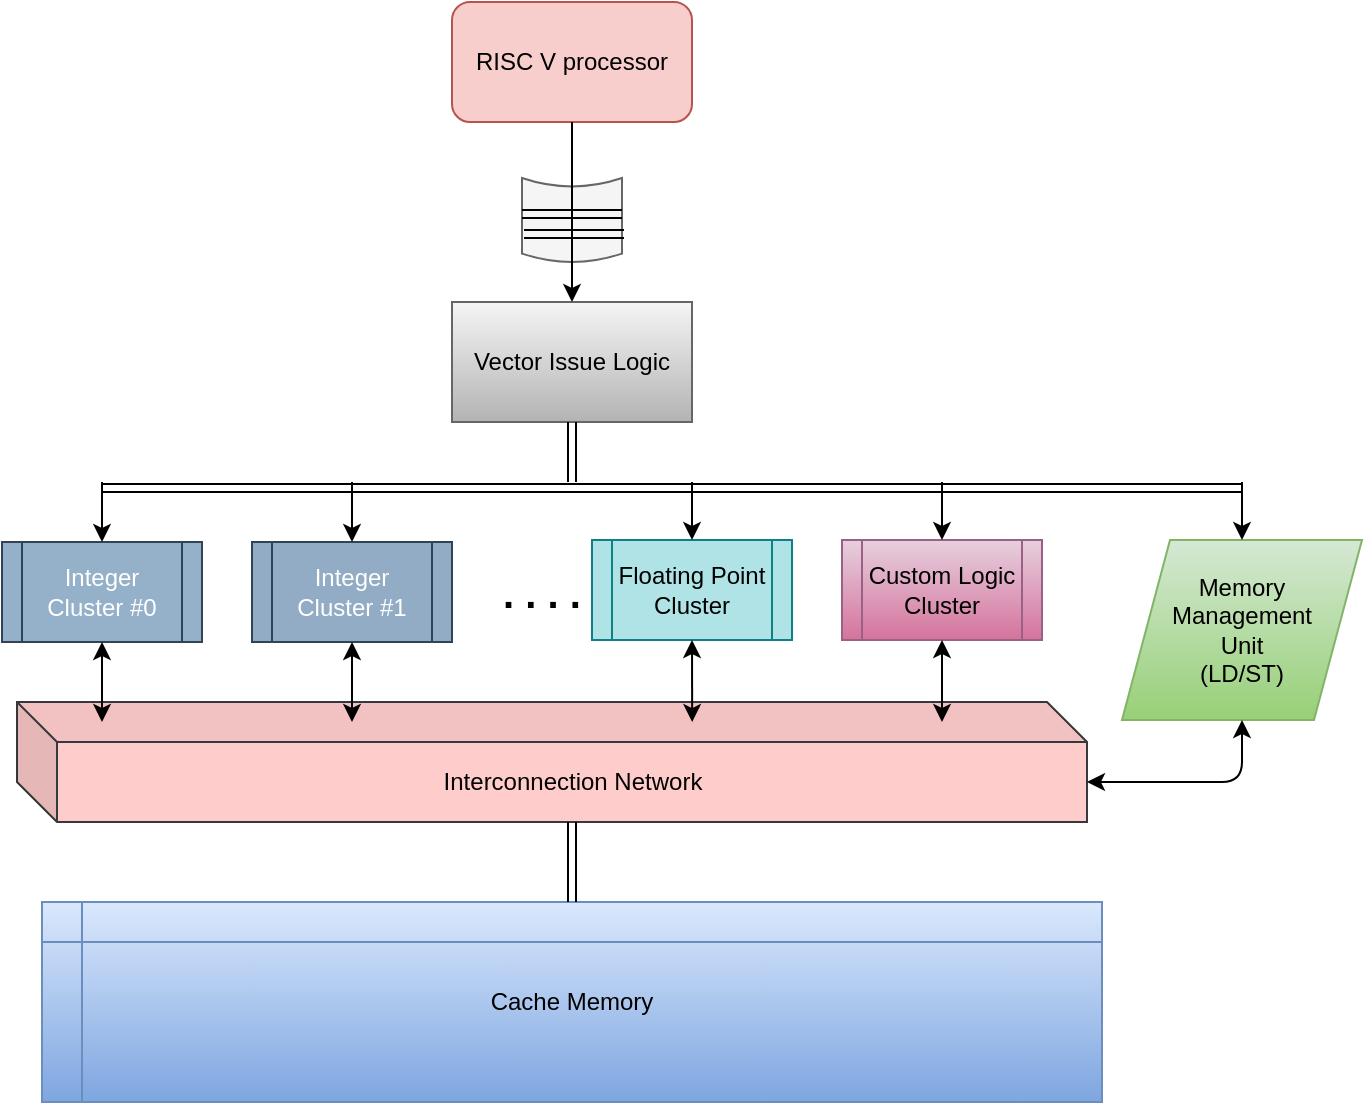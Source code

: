<mxfile version="10.8.7" type="github"><diagram id="Hk-CQe-dLr22wac4dY-F" name="Page-1"><mxGraphModel dx="780" dy="397" grid="1" gridSize="10" guides="1" tooltips="1" connect="1" arrows="1" fold="1" page="1" pageScale="1" pageWidth="850" pageHeight="1100" math="0" shadow="0"><root><mxCell id="0"/><mxCell id="1" parent="0"/><mxCell id="KiV1c3s7Rzw8HO5FJVdt-14" value="Interconnection Network" style="shape=cube;whiteSpace=wrap;html=1;boundedLbl=1;backgroundOutline=1;darkOpacity=0.05;darkOpacity2=0.1;fillColor=#ffcccc;strokeColor=#36393d;" parent="1" vertex="1"><mxGeometry x="147.5" y="400" width="535" height="60" as="geometry"/></mxCell><mxCell id="KiV1c3s7Rzw8HO5FJVdt-1" value="RISC V processor" style="rounded=1;whiteSpace=wrap;html=1;fillColor=#f8cecc;strokeColor=#b85450;" parent="1" vertex="1"><mxGeometry x="365" y="50" width="120" height="60" as="geometry"/></mxCell><mxCell id="KiV1c3s7Rzw8HO5FJVdt-2" value="" style="shape=dataStorage;whiteSpace=wrap;html=1;rotation=-90;fillColor=#f5f5f5;strokeColor=#666666;fontColor=#333333;" parent="1" vertex="1"><mxGeometry x="404" y="134" width="42" height="50" as="geometry"/></mxCell><mxCell id="KiV1c3s7Rzw8HO5FJVdt-3" value="" style="shape=link;html=1;entryX=0.5;entryY=1;entryDx=0;entryDy=0;exitX=0.5;exitY=0;exitDx=0;exitDy=0;" parent="1" edge="1"><mxGeometry width="50" height="50" relative="1" as="geometry"><mxPoint x="400" y="156" as="sourcePoint"/><mxPoint x="450" y="156" as="targetPoint"/></mxGeometry></mxCell><mxCell id="KiV1c3s7Rzw8HO5FJVdt-4" value="" style="shape=link;html=1;entryX=0.5;entryY=1;entryDx=0;entryDy=0;exitX=0.5;exitY=0;exitDx=0;exitDy=0;" parent="1" edge="1"><mxGeometry width="50" height="50" relative="1" as="geometry"><mxPoint x="401" y="166" as="sourcePoint"/><mxPoint x="451" y="166" as="targetPoint"/></mxGeometry></mxCell><mxCell id="KiV1c3s7Rzw8HO5FJVdt-5" value="Vector Issue Logic" style="rounded=0;whiteSpace=wrap;html=1;fillColor=#f5f5f5;strokeColor=#666666;gradientColor=#b3b3b3;" parent="1" vertex="1"><mxGeometry x="365" y="200" width="120" height="60" as="geometry"/></mxCell><mxCell id="KiV1c3s7Rzw8HO5FJVdt-6" value="" style="shape=link;html=1;" parent="1" edge="1"><mxGeometry width="50" height="50" relative="1" as="geometry"><mxPoint x="190" y="293" as="sourcePoint"/><mxPoint x="760" y="293" as="targetPoint"/></mxGeometry></mxCell><mxCell id="KiV1c3s7Rzw8HO5FJVdt-8" value="Integer Cluster #0" style="shape=process;whiteSpace=wrap;html=1;backgroundOutline=1;fillColor=#95B0C9;strokeColor=#314354;fontColor=#ffffff;" parent="1" vertex="1"><mxGeometry x="140" y="320" width="100" height="50" as="geometry"/></mxCell><mxCell id="KiV1c3s7Rzw8HO5FJVdt-9" value="Integer Cluster #1" style="shape=process;whiteSpace=wrap;html=1;backgroundOutline=1;fillColor=#91ACC4;strokeColor=#314354;fontColor=#ffffff;" parent="1" vertex="1"><mxGeometry x="265" y="320" width="100" height="50" as="geometry"/></mxCell><mxCell id="KiV1c3s7Rzw8HO5FJVdt-10" value="&lt;b&gt;&lt;font style=&quot;font-size: 20px&quot;&gt;. . . .&lt;/font&gt;&lt;/b&gt;" style="text;html=1;strokeColor=none;fillColor=none;align=center;verticalAlign=middle;whiteSpace=wrap;rounded=0;" parent="1" vertex="1"><mxGeometry x="380" y="335" width="60" height="20" as="geometry"/></mxCell><mxCell id="KiV1c3s7Rzw8HO5FJVdt-11" value="Floating Point Cluster" style="shape=process;whiteSpace=wrap;html=1;backgroundOutline=1;fillColor=#b0e3e6;strokeColor=#0e8088;" parent="1" vertex="1"><mxGeometry x="435" y="319" width="100" height="50" as="geometry"/></mxCell><mxCell id="KiV1c3s7Rzw8HO5FJVdt-12" value="Custom Logic Cluster" style="shape=process;whiteSpace=wrap;html=1;backgroundOutline=1;gradientColor=#d5739d;fillColor=#e6d0de;strokeColor=#996185;" parent="1" vertex="1"><mxGeometry x="560" y="319" width="100" height="50" as="geometry"/></mxCell><mxCell id="KiV1c3s7Rzw8HO5FJVdt-15" value="Memory &lt;br&gt;Management&lt;br&gt;Unit&lt;br&gt;(LD/ST)&lt;br&gt;" style="shape=parallelogram;perimeter=parallelogramPerimeter;whiteSpace=wrap;html=1;gradientColor=#97d077;fillColor=#d5e8d4;strokeColor=#82b366;" parent="1" vertex="1"><mxGeometry x="700" y="319" width="120" height="90" as="geometry"/></mxCell><mxCell id="KiV1c3s7Rzw8HO5FJVdt-17" value="" style="endArrow=classic;html=1;entryX=0.5;entryY=0;entryDx=0;entryDy=0;" parent="1" target="KiV1c3s7Rzw8HO5FJVdt-8" edge="1"><mxGeometry width="50" height="50" relative="1" as="geometry"><mxPoint x="190" y="290" as="sourcePoint"/><mxPoint x="180" y="570" as="targetPoint"/></mxGeometry></mxCell><mxCell id="KiV1c3s7Rzw8HO5FJVdt-18" value="" style="endArrow=classic;html=1;entryX=0.5;entryY=0;entryDx=0;entryDy=0;" parent="1" target="KiV1c3s7Rzw8HO5FJVdt-9" edge="1"><mxGeometry width="50" height="50" relative="1" as="geometry"><mxPoint x="315" y="290" as="sourcePoint"/><mxPoint x="208" y="330" as="targetPoint"/></mxGeometry></mxCell><mxCell id="KiV1c3s7Rzw8HO5FJVdt-19" value="" style="endArrow=classic;html=1;entryX=0.5;entryY=0;entryDx=0;entryDy=0;" parent="1" target="KiV1c3s7Rzw8HO5FJVdt-11" edge="1"><mxGeometry width="50" height="50" relative="1" as="geometry"><mxPoint x="485" y="290" as="sourcePoint"/><mxPoint x="378" y="330" as="targetPoint"/></mxGeometry></mxCell><mxCell id="KiV1c3s7Rzw8HO5FJVdt-20" value="" style="endArrow=classic;html=1;entryX=0.5;entryY=0;entryDx=0;entryDy=0;" parent="1" target="KiV1c3s7Rzw8HO5FJVdt-12" edge="1"><mxGeometry width="50" height="50" relative="1" as="geometry"><mxPoint x="610" y="290" as="sourcePoint"/><mxPoint x="495" y="329" as="targetPoint"/></mxGeometry></mxCell><mxCell id="KiV1c3s7Rzw8HO5FJVdt-21" value="" style="endArrow=classic;html=1;entryX=0.5;entryY=0;entryDx=0;entryDy=0;" parent="1" target="KiV1c3s7Rzw8HO5FJVdt-15" edge="1"><mxGeometry width="50" height="50" relative="1" as="geometry"><mxPoint x="760" y="290" as="sourcePoint"/><mxPoint x="620" y="329" as="targetPoint"/></mxGeometry></mxCell><mxCell id="KiV1c3s7Rzw8HO5FJVdt-22" value="Cache Memory" style="shape=internalStorage;whiteSpace=wrap;html=1;backgroundOutline=1;fillColor=#dae8fc;strokeColor=#6c8ebf;gradientColor=#7ea6e0;" parent="1" vertex="1"><mxGeometry x="160" y="500" width="530" height="100" as="geometry"/></mxCell><mxCell id="KiV1c3s7Rzw8HO5FJVdt-23" value="" style="endArrow=classic;startArrow=classic;html=1;exitX=0.5;exitY=1;exitDx=0;exitDy=0;" parent="1" source="KiV1c3s7Rzw8HO5FJVdt-8" edge="1"><mxGeometry width="50" height="50" relative="1" as="geometry"><mxPoint x="140" y="670" as="sourcePoint"/><mxPoint x="190" y="410" as="targetPoint"/></mxGeometry></mxCell><mxCell id="KiV1c3s7Rzw8HO5FJVdt-25" value="" style="endArrow=classic;startArrow=classic;html=1;entryX=0.5;entryY=1;entryDx=0;entryDy=0;" parent="1" target="KiV1c3s7Rzw8HO5FJVdt-9" edge="1"><mxGeometry width="50" height="50" relative="1" as="geometry"><mxPoint x="315" y="410" as="sourcePoint"/><mxPoint x="350" y="370" as="targetPoint"/></mxGeometry></mxCell><mxCell id="KiV1c3s7Rzw8HO5FJVdt-26" value="" style="endArrow=classic;startArrow=classic;html=1;entryX=0.5;entryY=1;entryDx=0;entryDy=0;exitX=0.631;exitY=0.167;exitDx=0;exitDy=0;exitPerimeter=0;" parent="1" source="KiV1c3s7Rzw8HO5FJVdt-14" target="KiV1c3s7Rzw8HO5FJVdt-11" edge="1"><mxGeometry width="50" height="50" relative="1" as="geometry"><mxPoint x="325" y="420" as="sourcePoint"/><mxPoint x="325" y="380" as="targetPoint"/></mxGeometry></mxCell><mxCell id="KiV1c3s7Rzw8HO5FJVdt-27" value="" style="endArrow=classic;startArrow=classic;html=1;entryX=0.5;entryY=1;entryDx=0;entryDy=0;" parent="1" target="KiV1c3s7Rzw8HO5FJVdt-12" edge="1"><mxGeometry width="50" height="50" relative="1" as="geometry"><mxPoint x="610" y="410" as="sourcePoint"/><mxPoint x="495" y="379" as="targetPoint"/></mxGeometry></mxCell><mxCell id="KiV1c3s7Rzw8HO5FJVdt-28" value="" style="endArrow=classic;startArrow=classic;html=1;entryX=0.5;entryY=1;entryDx=0;entryDy=0;exitX=0;exitY=0;exitDx=535;exitDy=40;exitPerimeter=0;" parent="1" source="KiV1c3s7Rzw8HO5FJVdt-14" target="KiV1c3s7Rzw8HO5FJVdt-15" edge="1"><mxGeometry width="50" height="50" relative="1" as="geometry"><mxPoint x="720" y="470" as="sourcePoint"/><mxPoint x="770" y="420" as="targetPoint"/><Array as="points"><mxPoint x="760" y="440"/></Array></mxGeometry></mxCell><mxCell id="KiV1c3s7Rzw8HO5FJVdt-29" value="" style="shape=link;html=1;entryX=0;entryY=0;entryDx=277.5;entryDy=60;entryPerimeter=0;exitX=0.5;exitY=0;exitDx=0;exitDy=0;" parent="1" source="KiV1c3s7Rzw8HO5FJVdt-22" target="KiV1c3s7Rzw8HO5FJVdt-14" edge="1"><mxGeometry width="50" height="50" relative="1" as="geometry"><mxPoint x="140" y="670" as="sourcePoint"/><mxPoint x="190" y="620" as="targetPoint"/></mxGeometry></mxCell><mxCell id="KiV1c3s7Rzw8HO5FJVdt-30" value="" style="endArrow=classic;html=1;exitX=0.5;exitY=1;exitDx=0;exitDy=0;entryX=0.5;entryY=0;entryDx=0;entryDy=0;" parent="1" source="KiV1c3s7Rzw8HO5FJVdt-1" target="KiV1c3s7Rzw8HO5FJVdt-5" edge="1"><mxGeometry width="50" height="50" relative="1" as="geometry"><mxPoint x="140" y="670" as="sourcePoint"/><mxPoint x="190" y="620" as="targetPoint"/></mxGeometry></mxCell><mxCell id="KiV1c3s7Rzw8HO5FJVdt-31" value="" style="shape=link;html=1;entryX=0.5;entryY=1;entryDx=0;entryDy=0;" parent="1" target="KiV1c3s7Rzw8HO5FJVdt-5" edge="1"><mxGeometry width="50" height="50" relative="1" as="geometry"><mxPoint x="425" y="290" as="sourcePoint"/><mxPoint x="190" y="620" as="targetPoint"/></mxGeometry></mxCell></root></mxGraphModel></diagram></mxfile>
